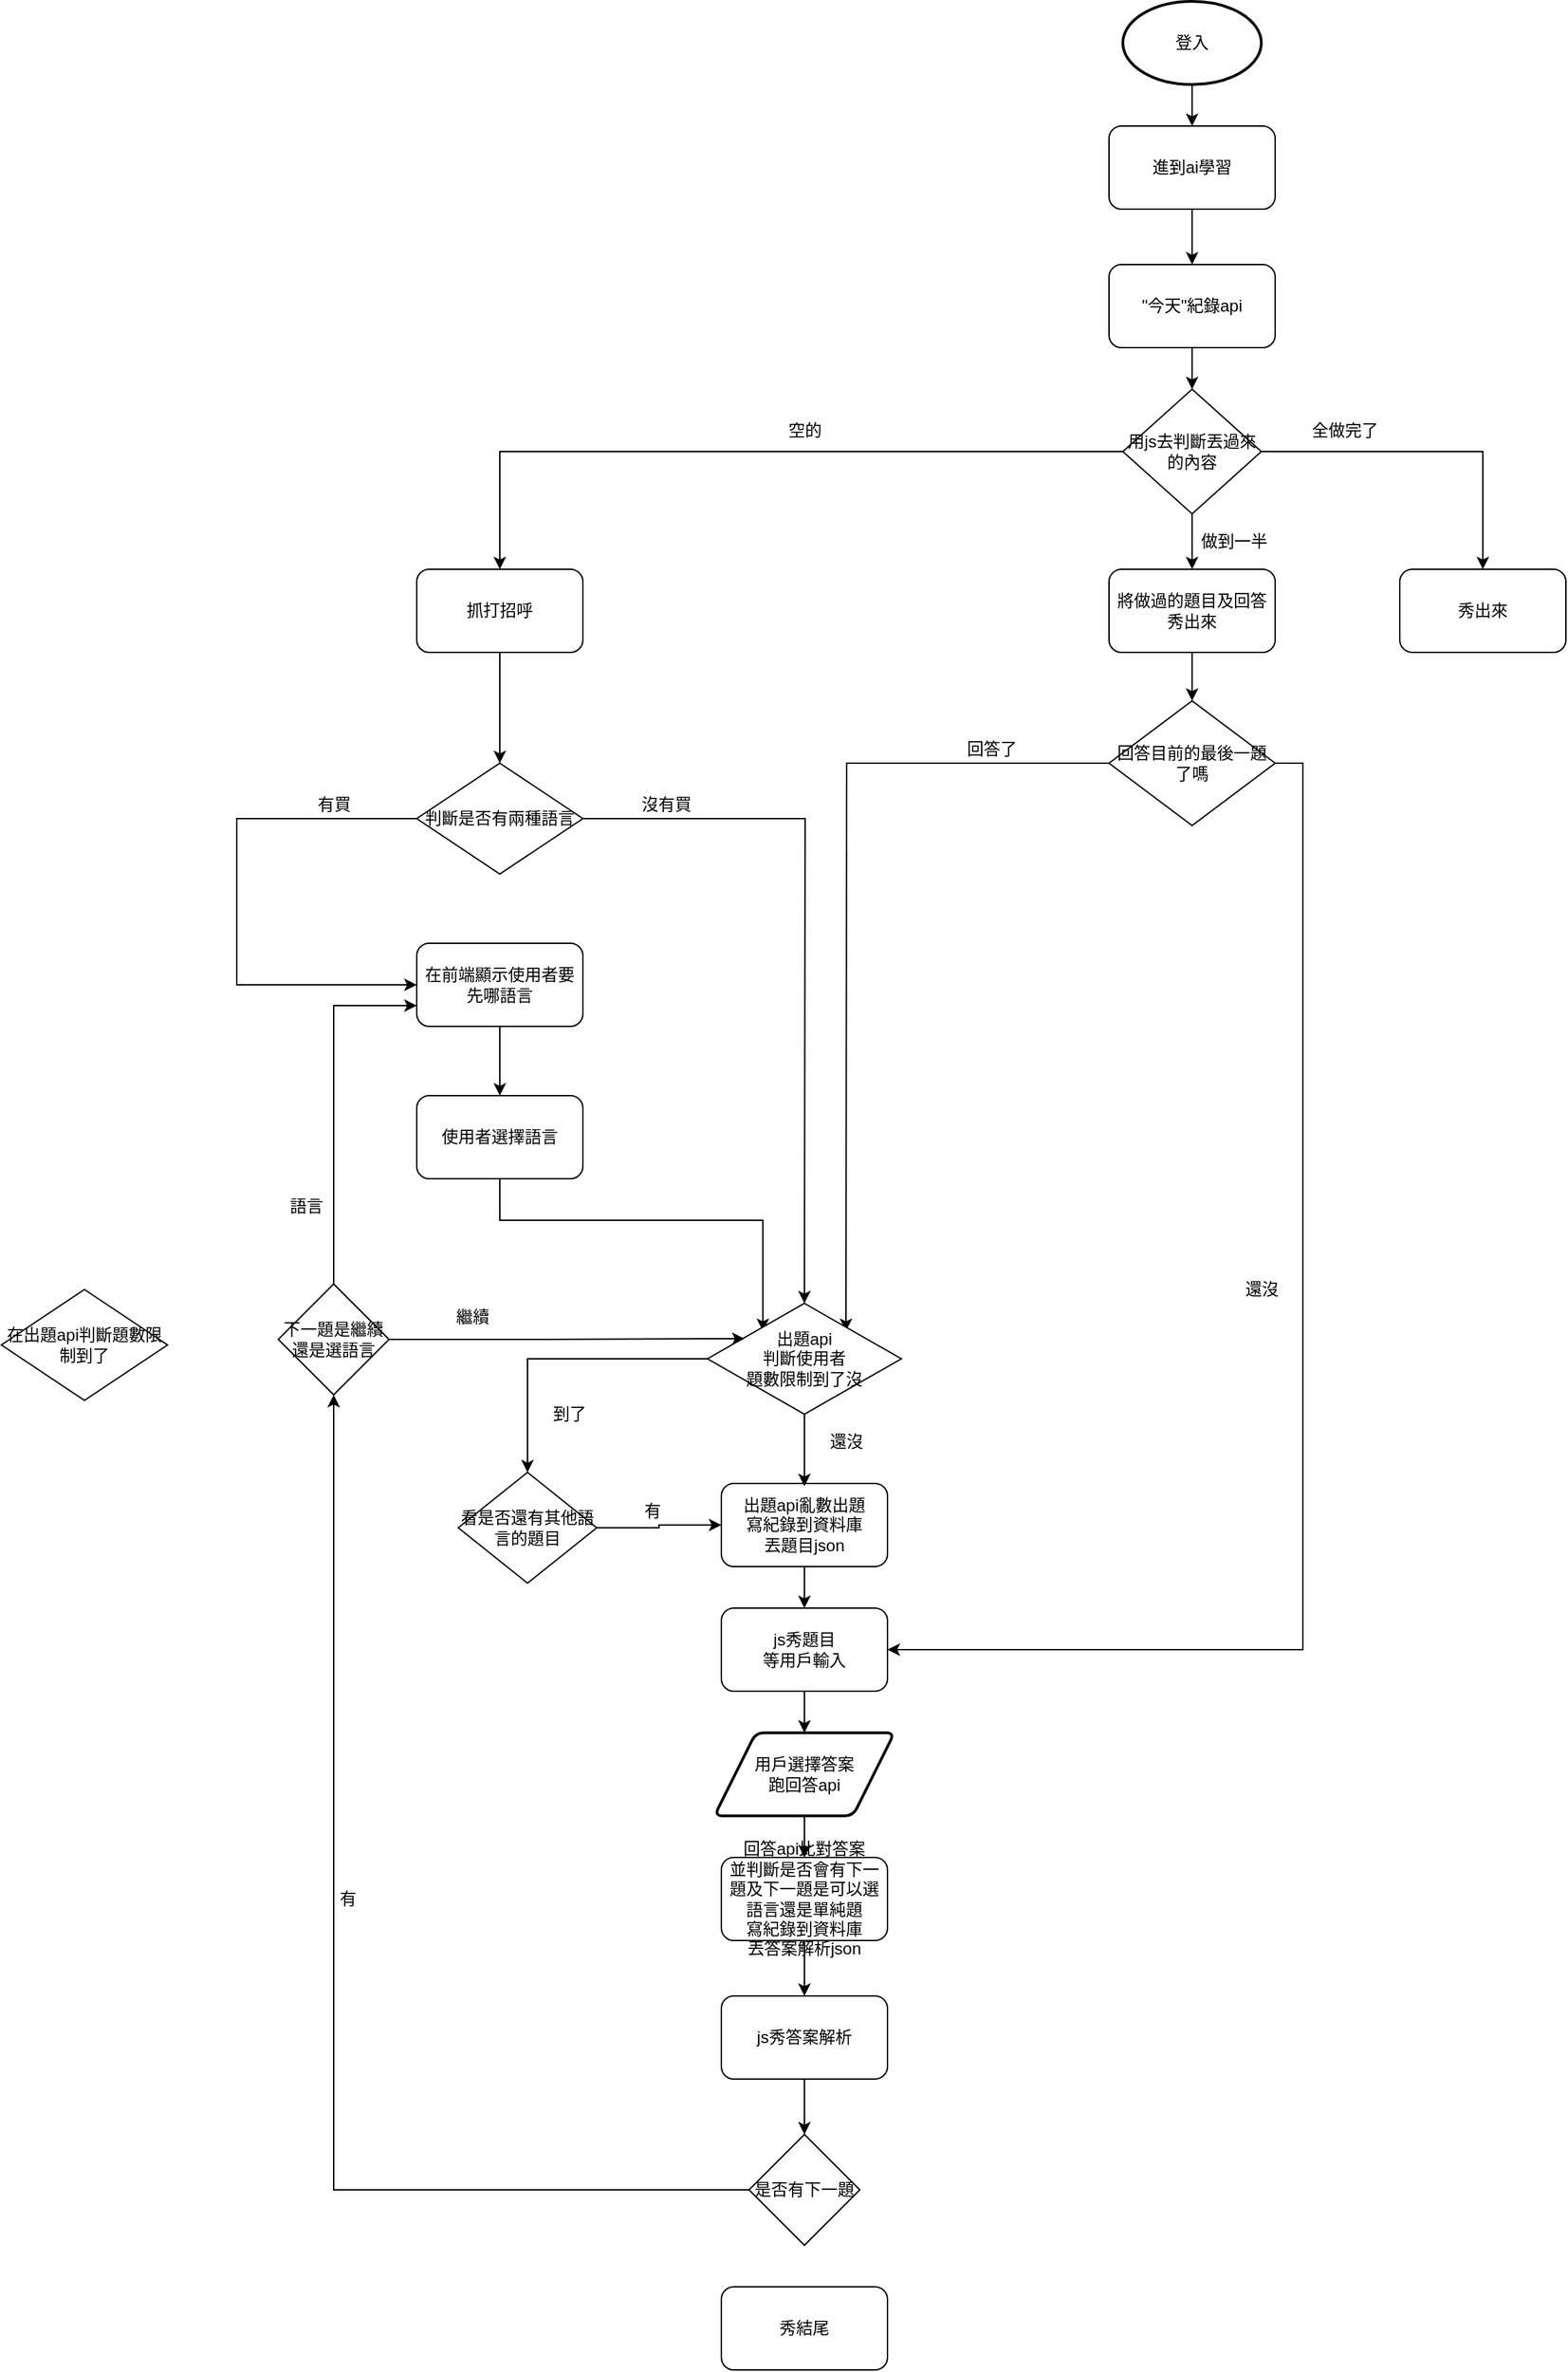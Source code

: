 <mxfile version="15.5.5" type="github">
  <diagram id="qVD_Ddcjk3obwNzJvVFi" name="Page-1">
    <mxGraphModel dx="1038" dy="547" grid="1" gridSize="10" guides="1" tooltips="1" connect="1" arrows="1" fold="1" page="1" pageScale="1" pageWidth="1654" pageHeight="2336" math="0" shadow="0">
      <root>
        <mxCell id="0" />
        <mxCell id="1" parent="0" />
        <mxCell id="1LDeUR8kK-ZFBD-OeKCy-27" style="edgeStyle=elbowEdgeStyle;rounded=0;orthogonalLoop=1;jettySize=auto;elbow=vertical;html=1;entryX=0.5;entryY=0;entryDx=0;entryDy=0;" parent="1" source="1LDeUR8kK-ZFBD-OeKCy-3" target="1LDeUR8kK-ZFBD-OeKCy-25" edge="1">
          <mxGeometry relative="1" as="geometry" />
        </mxCell>
        <mxCell id="1LDeUR8kK-ZFBD-OeKCy-3" value="登入" style="strokeWidth=2;html=1;shape=mxgraph.flowchart.start_1;whiteSpace=wrap;" parent="1" vertex="1">
          <mxGeometry x="1020" y="20" width="100" height="60" as="geometry" />
        </mxCell>
        <mxCell id="1LDeUR8kK-ZFBD-OeKCy-13" style="edgeStyle=orthogonalEdgeStyle;rounded=0;orthogonalLoop=1;jettySize=auto;html=1;startArrow=none;" parent="1" source="1LDeUR8kK-ZFBD-OeKCy-25" edge="1">
          <mxGeometry relative="1" as="geometry">
            <mxPoint x="1070" y="210" as="targetPoint" />
          </mxGeometry>
        </mxCell>
        <mxCell id="1LDeUR8kK-ZFBD-OeKCy-31" style="edgeStyle=elbowEdgeStyle;rounded=0;orthogonalLoop=1;jettySize=auto;elbow=vertical;html=1;" parent="1" source="1LDeUR8kK-ZFBD-OeKCy-24" edge="1">
          <mxGeometry relative="1" as="geometry">
            <mxPoint x="790" y="1270" as="targetPoint" />
          </mxGeometry>
        </mxCell>
        <mxCell id="1LDeUR8kK-ZFBD-OeKCy-24" value="js秀題目&lt;br&gt;等用戶輸入" style="rounded=1;whiteSpace=wrap;html=1;" parent="1" vertex="1">
          <mxGeometry x="730" y="1180" width="120" height="60" as="geometry" />
        </mxCell>
        <mxCell id="1LDeUR8kK-ZFBD-OeKCy-25" value="進到ai學習" style="rounded=1;whiteSpace=wrap;html=1;" parent="1" vertex="1">
          <mxGeometry x="1010" y="110" width="120" height="60" as="geometry" />
        </mxCell>
        <mxCell id="1LDeUR8kK-ZFBD-OeKCy-38" value="" style="edgeStyle=elbowEdgeStyle;rounded=0;orthogonalLoop=1;jettySize=auto;elbow=vertical;html=1;" parent="1" source="1LDeUR8kK-ZFBD-OeKCy-28" target="1LDeUR8kK-ZFBD-OeKCy-35" edge="1">
          <mxGeometry relative="1" as="geometry" />
        </mxCell>
        <mxCell id="1LDeUR8kK-ZFBD-OeKCy-28" value="用戶選擇答案&lt;br&gt;跑回答api" style="shape=parallelogram;html=1;strokeWidth=2;perimeter=parallelogramPerimeter;whiteSpace=wrap;rounded=1;arcSize=12;size=0.23;" parent="1" vertex="1">
          <mxGeometry x="725" y="1270" width="130" height="60" as="geometry" />
        </mxCell>
        <mxCell id="1LDeUR8kK-ZFBD-OeKCy-34" value="" style="edgeStyle=elbowEdgeStyle;rounded=0;orthogonalLoop=1;jettySize=auto;elbow=vertical;html=1;" parent="1" source="1LDeUR8kK-ZFBD-OeKCy-32" target="1LDeUR8kK-ZFBD-OeKCy-24" edge="1">
          <mxGeometry relative="1" as="geometry" />
        </mxCell>
        <mxCell id="1LDeUR8kK-ZFBD-OeKCy-32" value="出題api亂數出題&lt;br&gt;寫紀錄到資料庫&lt;br&gt;丟題目json" style="rounded=1;whiteSpace=wrap;html=1;" parent="1" vertex="1">
          <mxGeometry x="730" y="1090" width="120" height="60" as="geometry" />
        </mxCell>
        <mxCell id="1LDeUR8kK-ZFBD-OeKCy-46" value="" style="edgeStyle=orthogonalEdgeStyle;rounded=0;orthogonalLoop=1;jettySize=auto;html=1;" parent="1" source="1LDeUR8kK-ZFBD-OeKCy-35" target="1LDeUR8kK-ZFBD-OeKCy-45" edge="1">
          <mxGeometry relative="1" as="geometry" />
        </mxCell>
        <mxCell id="1LDeUR8kK-ZFBD-OeKCy-35" value="回答api比對答案&lt;br&gt;並判斷是否會有下一題及下一題是可以選語言還是單純題&lt;br&gt;寫紀錄到資料庫&lt;br&gt;丟答案解析json" style="rounded=1;whiteSpace=wrap;html=1;" parent="1" vertex="1">
          <mxGeometry x="730" y="1360" width="120" height="60" as="geometry" />
        </mxCell>
        <mxCell id="AwQCWGuNYsqQ_4neco2N-31" style="edgeStyle=orthogonalEdgeStyle;rounded=0;orthogonalLoop=1;jettySize=auto;html=1;entryX=0.5;entryY=0;entryDx=0;entryDy=0;" edge="1" parent="1" source="1LDeUR8kK-ZFBD-OeKCy-45" target="AwQCWGuNYsqQ_4neco2N-30">
          <mxGeometry relative="1" as="geometry" />
        </mxCell>
        <mxCell id="1LDeUR8kK-ZFBD-OeKCy-45" value="js秀答案解析" style="rounded=1;whiteSpace=wrap;html=1;" parent="1" vertex="1">
          <mxGeometry x="730" y="1460" width="120" height="60" as="geometry" />
        </mxCell>
        <mxCell id="1LDeUR8kK-ZFBD-OeKCy-49" value="秀結尾" style="rounded=1;whiteSpace=wrap;html=1;" parent="1" vertex="1">
          <mxGeometry x="730" y="1670" width="120" height="60" as="geometry" />
        </mxCell>
        <mxCell id="5gB5hO8Ey-pR2DuHm7CH-16" value="空的" style="text;html=1;align=center;verticalAlign=middle;resizable=0;points=[];autosize=1;strokeColor=none;" parent="1" vertex="1">
          <mxGeometry x="770" y="320" width="40" height="20" as="geometry" />
        </mxCell>
        <mxCell id="5gB5hO8Ey-pR2DuHm7CH-19" value="還沒" style="text;html=1;align=center;verticalAlign=middle;resizable=0;points=[];autosize=1;strokeColor=none;" parent="1" vertex="1">
          <mxGeometry x="1100" y="940" width="40" height="20" as="geometry" />
        </mxCell>
        <mxCell id="5gB5hO8Ey-pR2DuHm7CH-26" value="" style="edgeStyle=orthogonalEdgeStyle;rounded=0;orthogonalLoop=1;jettySize=auto;html=1;" parent="1" source="5gB5hO8Ey-pR2DuHm7CH-23" target="5gB5hO8Ey-pR2DuHm7CH-24" edge="1">
          <mxGeometry relative="1" as="geometry" />
        </mxCell>
        <mxCell id="5gB5hO8Ey-pR2DuHm7CH-23" value="&lt;span&gt;&quot;今天&quot;紀錄api&lt;/span&gt;" style="rounded=1;whiteSpace=wrap;html=1;" parent="1" vertex="1">
          <mxGeometry x="1010" y="210" width="120" height="60" as="geometry" />
        </mxCell>
        <mxCell id="zl-rA9VTAD_YOzvQHLIl-2" style="edgeStyle=orthogonalEdgeStyle;rounded=0;orthogonalLoop=1;jettySize=auto;html=1;" parent="1" source="5gB5hO8Ey-pR2DuHm7CH-24" target="zl-rA9VTAD_YOzvQHLIl-1" edge="1">
          <mxGeometry relative="1" as="geometry" />
        </mxCell>
        <mxCell id="yNauPfSO7qSOc2ZZRqyg-8" value="" style="edgeStyle=orthogonalEdgeStyle;rounded=0;orthogonalLoop=1;jettySize=auto;html=1;" parent="1" source="5gB5hO8Ey-pR2DuHm7CH-24" target="yNauPfSO7qSOc2ZZRqyg-7" edge="1">
          <mxGeometry relative="1" as="geometry" />
        </mxCell>
        <mxCell id="t2J9YH_NnCv9hkLFN8VA-5" style="edgeStyle=orthogonalEdgeStyle;rounded=0;orthogonalLoop=1;jettySize=auto;html=1;" parent="1" source="5gB5hO8Ey-pR2DuHm7CH-24" target="t2J9YH_NnCv9hkLFN8VA-1" edge="1">
          <mxGeometry relative="1" as="geometry" />
        </mxCell>
        <mxCell id="5gB5hO8Ey-pR2DuHm7CH-24" value="&lt;span&gt;用js去判斷丟過來的內容&lt;/span&gt;" style="rhombus;whiteSpace=wrap;html=1;" parent="1" vertex="1">
          <mxGeometry x="1020" y="300" width="100" height="90" as="geometry" />
        </mxCell>
        <mxCell id="zl-rA9VTAD_YOzvQHLIl-1" value="秀出來" style="rounded=1;whiteSpace=wrap;html=1;" parent="1" vertex="1">
          <mxGeometry x="1220" y="430" width="120" height="60" as="geometry" />
        </mxCell>
        <mxCell id="zl-rA9VTAD_YOzvQHLIl-3" value="全做完了" style="text;html=1;align=center;verticalAlign=middle;resizable=0;points=[];autosize=1;strokeColor=none;" parent="1" vertex="1">
          <mxGeometry x="1150" y="320" width="60" height="20" as="geometry" />
        </mxCell>
        <mxCell id="yNauPfSO7qSOc2ZZRqyg-6" style="edgeStyle=orthogonalEdgeStyle;rounded=0;orthogonalLoop=1;jettySize=auto;html=1;exitX=1;exitY=0.5;exitDx=0;exitDy=0;entryX=1;entryY=0.5;entryDx=0;entryDy=0;" parent="1" source="yNauPfSO7qSOc2ZZRqyg-2" target="1LDeUR8kK-ZFBD-OeKCy-24" edge="1">
          <mxGeometry relative="1" as="geometry" />
        </mxCell>
        <mxCell id="yNauPfSO7qSOc2ZZRqyg-12" style="edgeStyle=orthogonalEdgeStyle;rounded=0;orthogonalLoop=1;jettySize=auto;html=1;entryX=1;entryY=0;entryDx=0;entryDy=0;" parent="1" source="yNauPfSO7qSOc2ZZRqyg-2" edge="1">
          <mxGeometry relative="1" as="geometry">
            <mxPoint x="820" y="980" as="targetPoint" />
          </mxGeometry>
        </mxCell>
        <mxCell id="yNauPfSO7qSOc2ZZRqyg-2" value="回答目前的最後一題了嗎" style="rhombus;whiteSpace=wrap;html=1;" parent="1" vertex="1">
          <mxGeometry x="1010" y="525" width="120" height="90" as="geometry" />
        </mxCell>
        <mxCell id="yNauPfSO7qSOc2ZZRqyg-5" value="回答了" style="text;html=1;align=center;verticalAlign=middle;resizable=0;points=[];autosize=1;strokeColor=none;" parent="1" vertex="1">
          <mxGeometry x="900" y="550" width="50" height="20" as="geometry" />
        </mxCell>
        <mxCell id="yNauPfSO7qSOc2ZZRqyg-10" value="" style="edgeStyle=orthogonalEdgeStyle;rounded=0;orthogonalLoop=1;jettySize=auto;html=1;" parent="1" source="yNauPfSO7qSOc2ZZRqyg-7" target="yNauPfSO7qSOc2ZZRqyg-2" edge="1">
          <mxGeometry relative="1" as="geometry" />
        </mxCell>
        <mxCell id="yNauPfSO7qSOc2ZZRqyg-7" value="將做過的題目及回答秀出來" style="rounded=1;whiteSpace=wrap;html=1;" parent="1" vertex="1">
          <mxGeometry x="1010" y="430" width="120" height="60" as="geometry" />
        </mxCell>
        <mxCell id="yNauPfSO7qSOc2ZZRqyg-13" value="做到一半" style="text;html=1;align=center;verticalAlign=middle;resizable=0;points=[];autosize=1;strokeColor=none;" parent="1" vertex="1">
          <mxGeometry x="1070" y="400" width="60" height="20" as="geometry" />
        </mxCell>
        <mxCell id="t2J9YH_NnCv9hkLFN8VA-8" style="edgeStyle=orthogonalEdgeStyle;rounded=0;orthogonalLoop=1;jettySize=auto;html=1;entryX=0.5;entryY=0;entryDx=0;entryDy=0;" parent="1" source="t2J9YH_NnCv9hkLFN8VA-1" target="t2J9YH_NnCv9hkLFN8VA-3" edge="1">
          <mxGeometry relative="1" as="geometry" />
        </mxCell>
        <mxCell id="t2J9YH_NnCv9hkLFN8VA-1" value="抓打招呼" style="rounded=1;whiteSpace=wrap;html=1;" parent="1" vertex="1">
          <mxGeometry x="510" y="430" width="120" height="60" as="geometry" />
        </mxCell>
        <mxCell id="AwQCWGuNYsqQ_4neco2N-1" style="edgeStyle=orthogonalEdgeStyle;rounded=0;orthogonalLoop=1;jettySize=auto;html=1;entryX=0;entryY=0.5;entryDx=0;entryDy=0;" edge="1" parent="1" source="t2J9YH_NnCv9hkLFN8VA-3" target="t2J9YH_NnCv9hkLFN8VA-9">
          <mxGeometry relative="1" as="geometry">
            <mxPoint x="380" y="690" as="targetPoint" />
            <Array as="points">
              <mxPoint x="380" y="610" />
              <mxPoint x="380" y="730" />
              <mxPoint x="510" y="730" />
            </Array>
          </mxGeometry>
        </mxCell>
        <mxCell id="AwQCWGuNYsqQ_4neco2N-19" style="edgeStyle=orthogonalEdgeStyle;rounded=0;orthogonalLoop=1;jettySize=auto;html=1;entryX=0.5;entryY=0;entryDx=0;entryDy=0;" edge="1" parent="1" source="t2J9YH_NnCv9hkLFN8VA-3">
          <mxGeometry relative="1" as="geometry">
            <mxPoint x="790" y="960" as="targetPoint" />
          </mxGeometry>
        </mxCell>
        <mxCell id="t2J9YH_NnCv9hkLFN8VA-3" value="判斷是否有兩種語言" style="rhombus;whiteSpace=wrap;html=1;" parent="1" vertex="1">
          <mxGeometry x="510" y="570" width="120" height="80" as="geometry" />
        </mxCell>
        <mxCell id="t2J9YH_NnCv9hkLFN8VA-7" value="沒有買" style="text;html=1;align=center;verticalAlign=middle;resizable=0;points=[];autosize=1;strokeColor=none;fillColor=none;" parent="1" vertex="1">
          <mxGeometry x="665" y="590" width="50" height="20" as="geometry" />
        </mxCell>
        <mxCell id="AwQCWGuNYsqQ_4neco2N-21" style="edgeStyle=orthogonalEdgeStyle;rounded=0;orthogonalLoop=1;jettySize=auto;html=1;entryX=0.5;entryY=0;entryDx=0;entryDy=0;" edge="1" parent="1" source="t2J9YH_NnCv9hkLFN8VA-9" target="AwQCWGuNYsqQ_4neco2N-3">
          <mxGeometry relative="1" as="geometry" />
        </mxCell>
        <mxCell id="t2J9YH_NnCv9hkLFN8VA-9" value="在前端顯示使用者要先哪語言" style="rounded=1;whiteSpace=wrap;html=1;" parent="1" vertex="1">
          <mxGeometry x="510" y="700" width="120" height="60" as="geometry" />
        </mxCell>
        <mxCell id="t2J9YH_NnCv9hkLFN8VA-11" value="有買" style="text;html=1;align=center;verticalAlign=middle;resizable=0;points=[];autosize=1;strokeColor=none;fillColor=none;" parent="1" vertex="1">
          <mxGeometry x="430" y="590" width="40" height="20" as="geometry" />
        </mxCell>
        <mxCell id="AwQCWGuNYsqQ_4neco2N-24" style="edgeStyle=orthogonalEdgeStyle;rounded=0;orthogonalLoop=1;jettySize=auto;html=1;entryX=0;entryY=0;entryDx=0;entryDy=0;" edge="1" parent="1" source="AwQCWGuNYsqQ_4neco2N-3">
          <mxGeometry relative="1" as="geometry">
            <mxPoint x="760" y="980" as="targetPoint" />
            <Array as="points">
              <mxPoint x="570" y="900" />
              <mxPoint x="760" y="900" />
            </Array>
          </mxGeometry>
        </mxCell>
        <mxCell id="AwQCWGuNYsqQ_4neco2N-3" value="使用者選擇語言" style="rounded=1;whiteSpace=wrap;html=1;" vertex="1" parent="1">
          <mxGeometry x="510" y="810" width="120" height="60" as="geometry" />
        </mxCell>
        <mxCell id="AwQCWGuNYsqQ_4neco2N-12" style="edgeStyle=orthogonalEdgeStyle;rounded=0;orthogonalLoop=1;jettySize=auto;html=1;entryX=0.5;entryY=0;entryDx=0;entryDy=0;" edge="1" parent="1" source="AwQCWGuNYsqQ_4neco2N-7" target="AwQCWGuNYsqQ_4neco2N-11">
          <mxGeometry relative="1" as="geometry" />
        </mxCell>
        <mxCell id="AwQCWGuNYsqQ_4neco2N-29" style="edgeStyle=orthogonalEdgeStyle;rounded=0;orthogonalLoop=1;jettySize=auto;html=1;entryX=0.5;entryY=0;entryDx=0;entryDy=0;" edge="1" parent="1" source="AwQCWGuNYsqQ_4neco2N-7">
          <mxGeometry relative="1" as="geometry">
            <mxPoint x="790" y="1092" as="targetPoint" />
          </mxGeometry>
        </mxCell>
        <mxCell id="AwQCWGuNYsqQ_4neco2N-7" value="出題api&lt;br&gt;判斷使用者&lt;br&gt;題數限制到了沒" style="rhombus;whiteSpace=wrap;html=1;" vertex="1" parent="1">
          <mxGeometry x="720" y="960" width="140" height="80" as="geometry" />
        </mxCell>
        <mxCell id="AwQCWGuNYsqQ_4neco2N-10" value="還沒" style="text;html=1;align=center;verticalAlign=middle;resizable=0;points=[];autosize=1;strokeColor=none;fillColor=none;" vertex="1" parent="1">
          <mxGeometry x="800" y="1050" width="40" height="20" as="geometry" />
        </mxCell>
        <mxCell id="AwQCWGuNYsqQ_4neco2N-40" style="edgeStyle=orthogonalEdgeStyle;rounded=0;orthogonalLoop=1;jettySize=auto;html=1;entryX=0;entryY=0.5;entryDx=0;entryDy=0;" edge="1" parent="1" source="AwQCWGuNYsqQ_4neco2N-11" target="1LDeUR8kK-ZFBD-OeKCy-32">
          <mxGeometry relative="1" as="geometry" />
        </mxCell>
        <mxCell id="AwQCWGuNYsqQ_4neco2N-11" value="看是否還有其他語言的題目" style="rhombus;whiteSpace=wrap;html=1;" vertex="1" parent="1">
          <mxGeometry x="540" y="1082" width="100" height="80" as="geometry" />
        </mxCell>
        <mxCell id="AwQCWGuNYsqQ_4neco2N-16" value="到了" style="text;html=1;align=center;verticalAlign=middle;resizable=0;points=[];autosize=1;strokeColor=none;fillColor=none;" vertex="1" parent="1">
          <mxGeometry x="600" y="1030" width="40" height="20" as="geometry" />
        </mxCell>
        <mxCell id="AwQCWGuNYsqQ_4neco2N-25" value="在出題api判斷題數限制到了" style="rhombus;whiteSpace=wrap;html=1;" vertex="1" parent="1">
          <mxGeometry x="210" y="950" width="120" height="80" as="geometry" />
        </mxCell>
        <mxCell id="AwQCWGuNYsqQ_4neco2N-32" style="edgeStyle=orthogonalEdgeStyle;rounded=0;orthogonalLoop=1;jettySize=auto;html=1;" edge="1" parent="1" source="AwQCWGuNYsqQ_4neco2N-30" target="AwQCWGuNYsqQ_4neco2N-33">
          <mxGeometry relative="1" as="geometry">
            <mxPoint x="450" y="970" as="targetPoint" />
          </mxGeometry>
        </mxCell>
        <mxCell id="AwQCWGuNYsqQ_4neco2N-30" value="是否有下一題" style="rhombus;whiteSpace=wrap;html=1;" vertex="1" parent="1">
          <mxGeometry x="750" y="1560" width="80" height="80" as="geometry" />
        </mxCell>
        <mxCell id="AwQCWGuNYsqQ_4neco2N-36" style="edgeStyle=orthogonalEdgeStyle;rounded=0;orthogonalLoop=1;jettySize=auto;html=1;entryX=0;entryY=0.75;entryDx=0;entryDy=0;" edge="1" parent="1" source="AwQCWGuNYsqQ_4neco2N-33" target="t2J9YH_NnCv9hkLFN8VA-9">
          <mxGeometry relative="1" as="geometry">
            <Array as="points">
              <mxPoint x="450" y="745" />
            </Array>
          </mxGeometry>
        </mxCell>
        <mxCell id="AwQCWGuNYsqQ_4neco2N-37" style="edgeStyle=orthogonalEdgeStyle;rounded=0;orthogonalLoop=1;jettySize=auto;html=1;entryX=0.191;entryY=0.318;entryDx=0;entryDy=0;entryPerimeter=0;" edge="1" parent="1" source="AwQCWGuNYsqQ_4neco2N-33" target="AwQCWGuNYsqQ_4neco2N-7">
          <mxGeometry relative="1" as="geometry" />
        </mxCell>
        <mxCell id="AwQCWGuNYsqQ_4neco2N-33" value="下一題是繼續還是選語言" style="rhombus;whiteSpace=wrap;html=1;" vertex="1" parent="1">
          <mxGeometry x="410" y="946" width="80" height="80" as="geometry" />
        </mxCell>
        <mxCell id="AwQCWGuNYsqQ_4neco2N-34" value="有" style="text;html=1;align=center;verticalAlign=middle;resizable=0;points=[];autosize=1;strokeColor=none;fillColor=none;" vertex="1" parent="1">
          <mxGeometry x="445" y="1380" width="30" height="20" as="geometry" />
        </mxCell>
        <mxCell id="AwQCWGuNYsqQ_4neco2N-38" value="繼續" style="text;html=1;align=center;verticalAlign=middle;resizable=0;points=[];autosize=1;strokeColor=none;fillColor=none;" vertex="1" parent="1">
          <mxGeometry x="530" y="960" width="40" height="20" as="geometry" />
        </mxCell>
        <mxCell id="AwQCWGuNYsqQ_4neco2N-39" value="語言" style="text;html=1;align=center;verticalAlign=middle;resizable=0;points=[];autosize=1;strokeColor=none;fillColor=none;" vertex="1" parent="1">
          <mxGeometry x="410" y="880" width="40" height="20" as="geometry" />
        </mxCell>
        <mxCell id="AwQCWGuNYsqQ_4neco2N-41" value="有" style="text;html=1;align=center;verticalAlign=middle;resizable=0;points=[];autosize=1;strokeColor=none;fillColor=none;" vertex="1" parent="1">
          <mxGeometry x="665" y="1100" width="30" height="20" as="geometry" />
        </mxCell>
      </root>
    </mxGraphModel>
  </diagram>
</mxfile>
